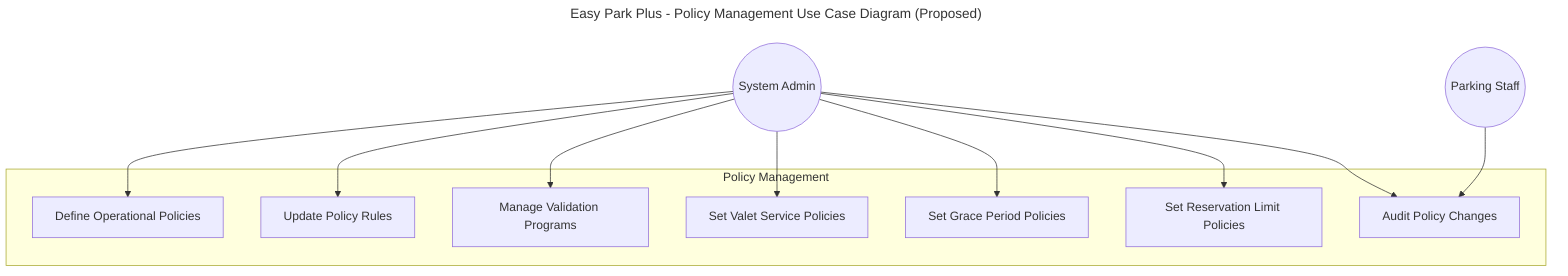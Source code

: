 ---
title: Easy Park Plus - Policy Management Use Case Diagram (Proposed)
---

graph TD
    SystemAdmin((System Admin))
    Staff((Parking Staff))

    subgraph "Policy Management"
        UC1[Define Operational Policies]
        UC2[Update Policy Rules]
        UC3[Manage Validation Programs]
        UC4[Set Valet Service Policies]
        UC5[Set Grace Period Policies]
        UC6[Set Reservation Limit Policies]
        UC7[Audit Policy Changes]
    end

    SystemAdmin --> UC1
    SystemAdmin --> UC2
    SystemAdmin --> UC3
    SystemAdmin --> UC4
    SystemAdmin --> UC5
    SystemAdmin --> UC6
    SystemAdmin --> UC7
    Staff --> UC7